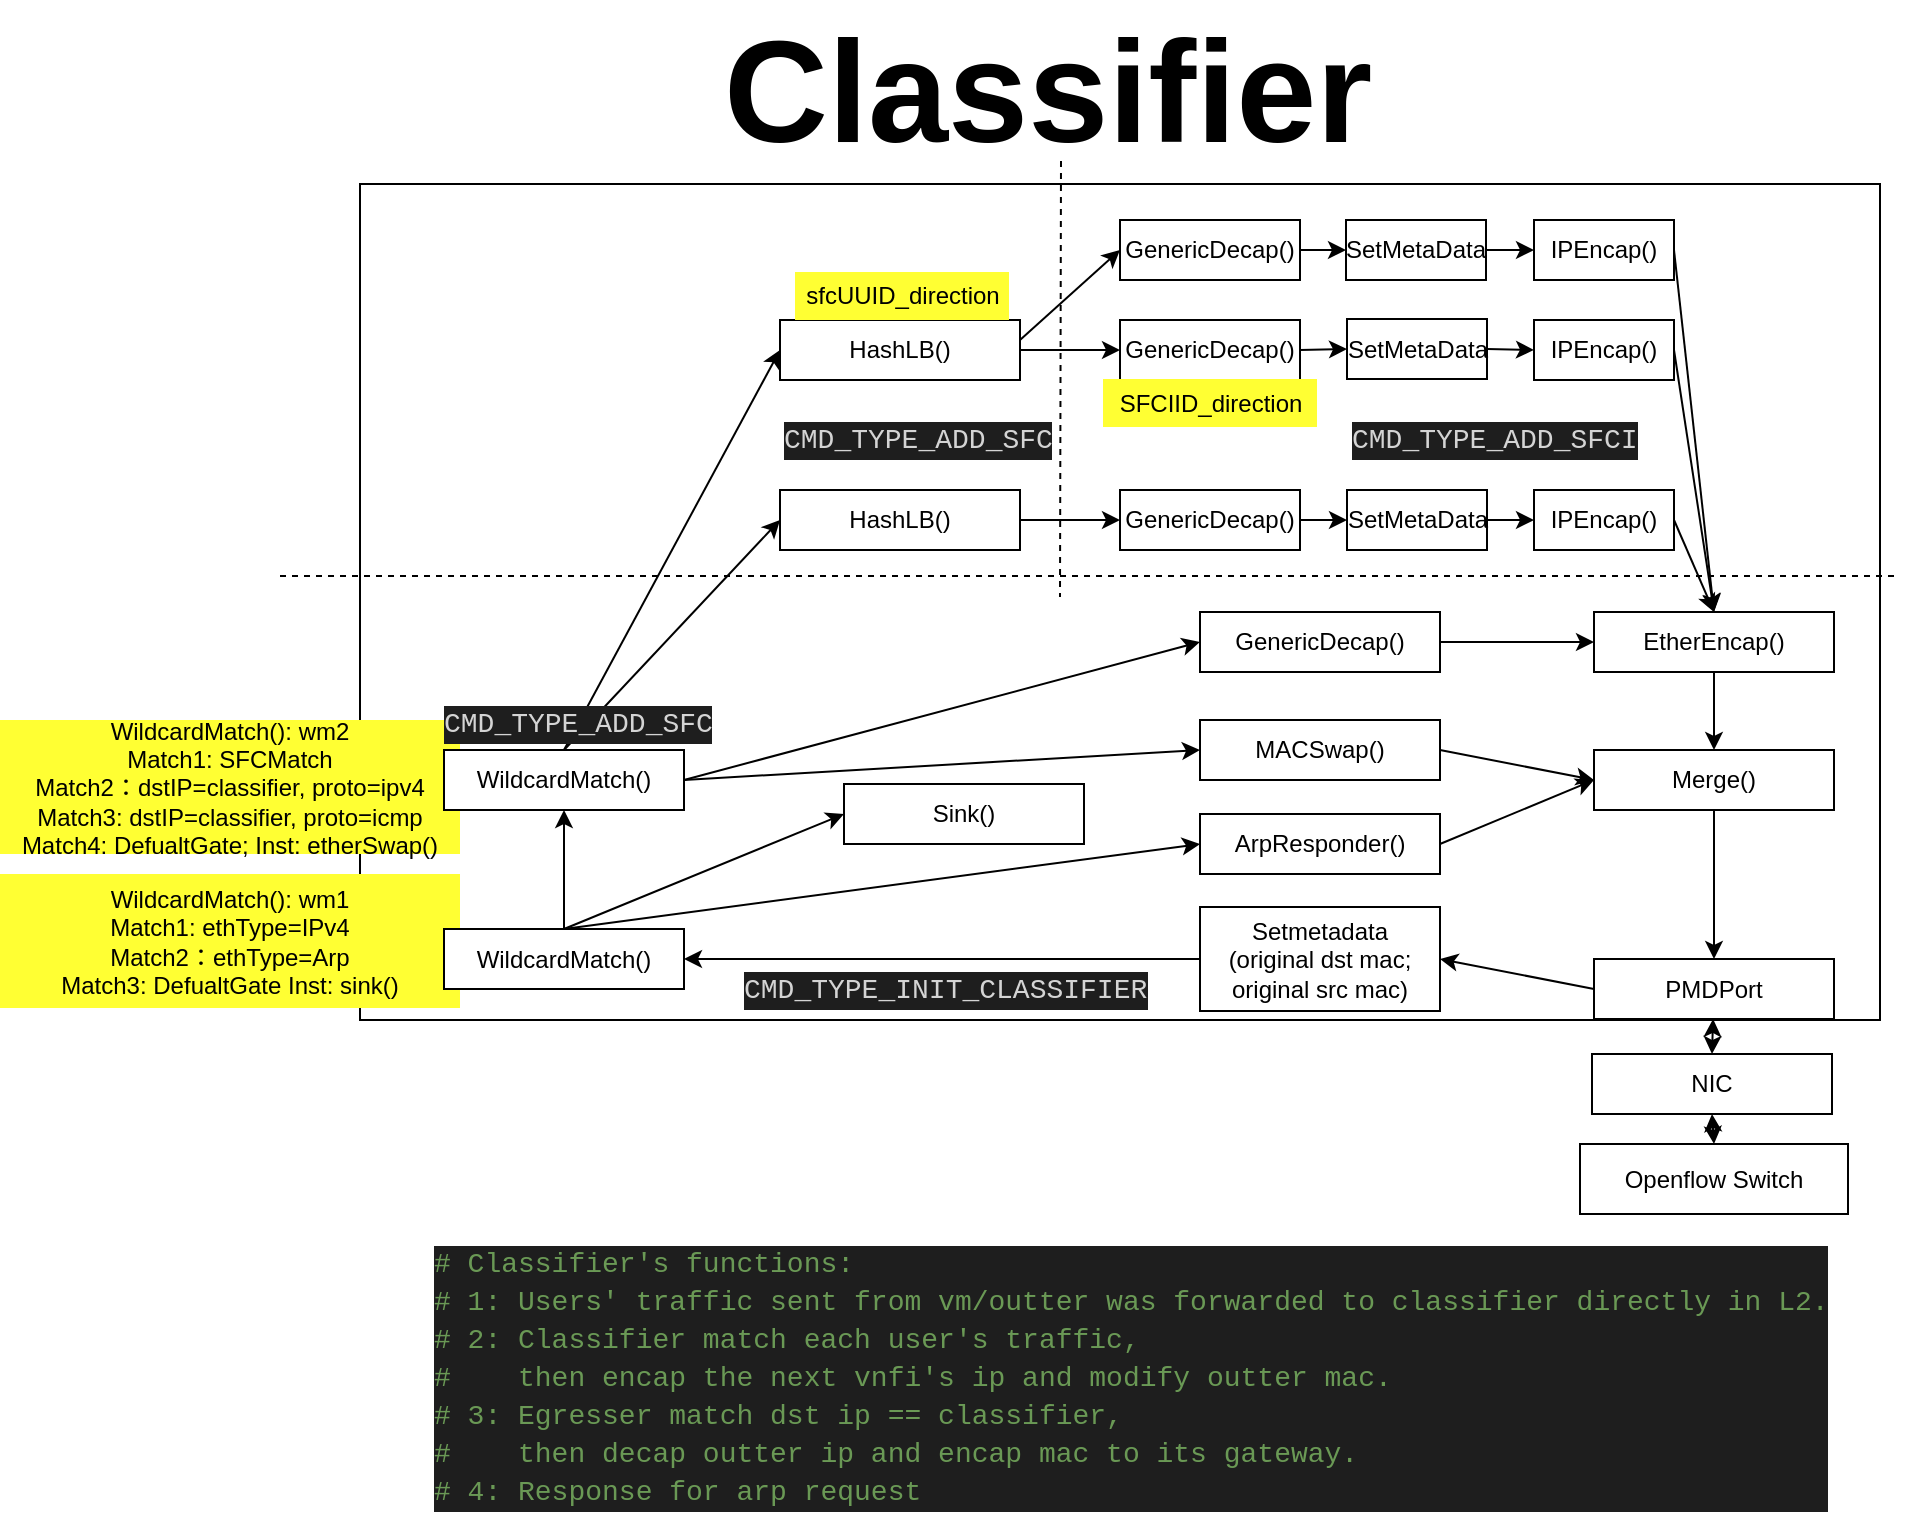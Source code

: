 <mxfile version="10.9.5" type="device"><diagram name="页-1" id="页-1"><mxGraphModel dx="977" dy="446" grid="1" gridSize="10" guides="1" tooltips="1" connect="1" arrows="1" fold="1" page="1" pageScale="1" pageWidth="827" pageHeight="1169" math="0" shadow="0"><root><mxCell id="0"/><mxCell id="1" parent="0"/><mxCell id="xbQShqGJ_ae4azPiM4kQ-2" value="" style="rounded=0;whiteSpace=wrap;html=1;" parent="1" vertex="1"><mxGeometry x="880" y="172" width="760" height="418" as="geometry"/></mxCell><mxCell id="xbQShqGJ_ae4azPiM4kQ-3" value="PMDPort" style="rounded=0;whiteSpace=wrap;html=1;" parent="1" vertex="1"><mxGeometry x="1497" y="559.5" width="120" height="30" as="geometry"/></mxCell><mxCell id="xbQShqGJ_ae4azPiM4kQ-8" value="Merge()" style="rounded=0;whiteSpace=wrap;html=1;" parent="1" vertex="1"><mxGeometry x="1497" y="455" width="120" height="30" as="geometry"/></mxCell><mxCell id="xbQShqGJ_ae4azPiM4kQ-9" value="" style="endArrow=classic;html=1;exitX=0.5;exitY=1;exitDx=0;exitDy=0;entryX=0.5;entryY=0;entryDx=0;entryDy=0;" parent="1" source="xbQShqGJ_ae4azPiM4kQ-8" target="xbQShqGJ_ae4azPiM4kQ-3" edge="1"><mxGeometry width="50" height="50" relative="1" as="geometry"><mxPoint x="1070.5" y="487.5" as="sourcePoint"/><mxPoint x="1290.5" y="367.5" as="targetPoint"/></mxGeometry></mxCell><mxCell id="MqPErqQaMQPb4wIADp1m-12" value="" style="rounded=1;orthogonalLoop=1;jettySize=auto;html=1;entryX=0;entryY=0.5;entryDx=0;entryDy=0;exitX=0.5;exitY=0;exitDx=0;exitDy=0;" parent="1" source="WzTzoTcnBK1GvFxiumAp-3" target="MqPErqQaMQPb4wIADp1m-25" edge="1"><mxGeometry relative="1" as="geometry"><mxPoint x="1053" y="381" as="sourcePoint"/></mxGeometry></mxCell><mxCell id="MqPErqQaMQPb4wIADp1m-11" value="&lt;div style=&quot;text-align: left&quot;&gt;IPEncap()&lt;br&gt;&lt;/div&gt;" style="rounded=0;whiteSpace=wrap;html=1;" parent="1" vertex="1"><mxGeometry x="1467" y="325" width="70" height="30" as="geometry"/></mxCell><mxCell id="xbQShqGJ_ae4azPiM4kQ-19" value="" style="endArrow=classic;startArrow=classic;html=1;exitX=0.5;exitY=0;exitDx=0;exitDy=0;" parent="1" source="xbQShqGJ_ae4azPiM4kQ-24" target="xbQShqGJ_ae4azPiM4kQ-3" edge="1"><mxGeometry width="50" height="50" relative="1" as="geometry"><mxPoint x="1288" y="672" as="sourcePoint"/><mxPoint x="1328" y="712" as="targetPoint"/></mxGeometry></mxCell><mxCell id="xbQShqGJ_ae4azPiM4kQ-24" value="NIC" style="rounded=0;whiteSpace=wrap;html=1;" parent="1" vertex="1"><mxGeometry x="1496" y="607" width="120" height="30" as="geometry"/></mxCell><mxCell id="xbQShqGJ_ae4azPiM4kQ-46" value="Openflow Switch" style="rounded=0;whiteSpace=wrap;html=1;" parent="1" vertex="1"><mxGeometry x="1490" y="652" width="134" height="35" as="geometry"/></mxCell><mxCell id="xbQShqGJ_ae4azPiM4kQ-47" value="" style="endArrow=classic;startArrow=classic;html=1;entryX=0.5;entryY=0;entryDx=0;entryDy=0;exitX=0.5;exitY=1;exitDx=0;exitDy=0;" parent="1" source="xbQShqGJ_ae4azPiM4kQ-24" target="xbQShqGJ_ae4azPiM4kQ-46" edge="1"><mxGeometry width="50" height="50" relative="1" as="geometry"><mxPoint x="1357.5" y="633.5" as="sourcePoint"/><mxPoint x="1292.185" y="580" as="targetPoint"/></mxGeometry></mxCell><mxCell id="WzTzoTcnBK1GvFxiumAp-9" value="" style="endArrow=classic;html=1;entryX=1;entryY=0.5;entryDx=0;entryDy=0;exitX=0;exitY=0.5;exitDx=0;exitDy=0;" parent="1" source="xbQShqGJ_ae4azPiM4kQ-3" target="eaVA7gbAcbVPM9aS8gXA-2" edge="1"><mxGeometry width="50" height="50" relative="1" as="geometry"><mxPoint x="1039" y="425.5" as="sourcePoint"/><mxPoint x="1420" y="545" as="targetPoint"/></mxGeometry></mxCell><mxCell id="WzTzoTcnBK1GvFxiumAp-11" value="ArpResponder()" style="rounded=0;whiteSpace=wrap;html=1;" parent="1" vertex="1"><mxGeometry x="1300" y="487" width="120" height="30" as="geometry"/></mxCell><mxCell id="WzTzoTcnBK1GvFxiumAp-12" value="" style="endArrow=classic;html=1;entryX=0;entryY=0.5;entryDx=0;entryDy=0;exitX=0.5;exitY=0;exitDx=0;exitDy=0;" parent="1" source="eaVA7gbAcbVPM9aS8gXA-4" target="WzTzoTcnBK1GvFxiumAp-11" edge="1"><mxGeometry width="50" height="50" relative="1" as="geometry"><mxPoint x="992" y="483.5" as="sourcePoint"/><mxPoint x="992" y="337.5" as="targetPoint"/></mxGeometry></mxCell><mxCell id="WzTzoTcnBK1GvFxiumAp-25" value="" style="endArrow=classic;html=1;exitX=1;exitY=0.5;exitDx=0;exitDy=0;entryX=0;entryY=0.5;entryDx=0;entryDy=0;" parent="1" source="4ashn5n-ykzuis5EDAIw-9" target="xbQShqGJ_ae4azPiM4kQ-8" edge="1"><mxGeometry width="50" height="50" relative="1" as="geometry"><mxPoint x="982" y="354" as="sourcePoint"/><mxPoint x="961" y="127.5" as="targetPoint"/></mxGeometry></mxCell><mxCell id="7NcUU4QF5oZ-_NwRikhZ-2" value="" style="endArrow=classic;html=1;entryX=0;entryY=0.5;entryDx=0;entryDy=0;exitX=1;exitY=0.5;exitDx=0;exitDy=0;" parent="1" source="WzTzoTcnBK1GvFxiumAp-11" target="xbQShqGJ_ae4azPiM4kQ-8" edge="1"><mxGeometry width="50" height="50" relative="1" as="geometry"><mxPoint x="1052" y="499" as="sourcePoint"/><mxPoint x="1078" y="470" as="targetPoint"/></mxGeometry></mxCell><mxCell id="7NcUU4QF5oZ-_NwRikhZ-3" value="GenericDecap()" style="rounded=0;whiteSpace=wrap;html=1;" parent="1" vertex="1"><mxGeometry x="1300" y="386" width="120" height="30" as="geometry"/></mxCell><mxCell id="7NcUU4QF5oZ-_NwRikhZ-4" value="" style="endArrow=classic;html=1;entryX=0;entryY=0.5;entryDx=0;entryDy=0;exitX=1;exitY=0.5;exitDx=0;exitDy=0;" parent="1" source="WzTzoTcnBK1GvFxiumAp-3" target="7NcUU4QF5oZ-_NwRikhZ-3" edge="1"><mxGeometry width="50" height="50" relative="1" as="geometry"><mxPoint x="1050" y="483" as="sourcePoint"/><mxPoint x="1110" y="485" as="targetPoint"/></mxGeometry></mxCell><mxCell id="MqPErqQaMQPb4wIADp1m-5" value="EtherEncap()" style="rounded=0;whiteSpace=wrap;html=1;" parent="1" vertex="1"><mxGeometry x="1497" y="386" width="120" height="30" as="geometry"/></mxCell><mxCell id="MqPErqQaMQPb4wIADp1m-6" value="" style="endArrow=classic;html=1;entryX=0;entryY=0.5;entryDx=0;entryDy=0;exitX=1;exitY=0.5;exitDx=0;exitDy=0;" parent="1" source="7NcUU4QF5oZ-_NwRikhZ-3" target="MqPErqQaMQPb4wIADp1m-5" edge="1"><mxGeometry width="50" height="50" relative="1" as="geometry"><mxPoint x="1052" y="499" as="sourcePoint"/><mxPoint x="1190" y="391" as="targetPoint"/></mxGeometry></mxCell><mxCell id="MqPErqQaMQPb4wIADp1m-7" value="" style="endArrow=classic;html=1;entryX=0.5;entryY=0;entryDx=0;entryDy=0;exitX=0.5;exitY=1;exitDx=0;exitDy=0;" parent="1" source="MqPErqQaMQPb4wIADp1m-5" target="xbQShqGJ_ae4azPiM4kQ-8" edge="1"><mxGeometry width="50" height="50" relative="1" as="geometry"><mxPoint x="1310" y="391" as="sourcePoint"/><mxPoint x="1370" y="391" as="targetPoint"/></mxGeometry></mxCell><mxCell id="MqPErqQaMQPb4wIADp1m-8" value="Sink()" style="rounded=0;whiteSpace=wrap;html=1;" parent="1" vertex="1"><mxGeometry x="1122" y="472" width="120" height="30" as="geometry"/></mxCell><mxCell id="MqPErqQaMQPb4wIADp1m-19" value="HashLB()" style="rounded=0;whiteSpace=wrap;html=1;" parent="1" vertex="1"><mxGeometry x="1090" y="240" width="120" height="30" as="geometry"/></mxCell><mxCell id="MqPErqQaMQPb4wIADp1m-15" value="&lt;div style=&quot;text-align: left&quot;&gt;IPEncap()&lt;br&gt;&lt;/div&gt;" style="rounded=0;whiteSpace=wrap;html=1;" parent="1" vertex="1"><mxGeometry x="1467" y="240" width="70" height="30" as="geometry"/></mxCell><mxCell id="MqPErqQaMQPb4wIADp1m-16" value="" style="rounded=1;orthogonalLoop=1;jettySize=auto;html=1;entryX=0;entryY=0.5;entryDx=0;entryDy=0;exitX=0.5;exitY=0;exitDx=0;exitDy=0;" parent="1" source="WzTzoTcnBK1GvFxiumAp-3" target="MqPErqQaMQPb4wIADp1m-19" edge="1"><mxGeometry relative="1" as="geometry"><mxPoint x="1053" y="381" as="sourcePoint"/><mxPoint x="992" y="286.5" as="targetPoint"/></mxGeometry></mxCell><mxCell id="MqPErqQaMQPb4wIADp1m-17" value="" style="rounded=1;orthogonalLoop=1;jettySize=auto;html=1;entryX=0.5;entryY=0;entryDx=0;entryDy=0;exitX=1;exitY=0.5;exitDx=0;exitDy=0;" parent="1" source="MqPErqQaMQPb4wIADp1m-11" target="MqPErqQaMQPb4wIADp1m-5" edge="1"><mxGeometry relative="1" as="geometry"><mxPoint x="1052" y="367.976" as="sourcePoint"/><mxPoint x="1180" y="345.524" as="targetPoint"/></mxGeometry></mxCell><mxCell id="MqPErqQaMQPb4wIADp1m-18" value="" style="rounded=1;orthogonalLoop=1;jettySize=auto;html=1;entryX=0.5;entryY=0;entryDx=0;entryDy=0;exitX=1;exitY=0.5;exitDx=0;exitDy=0;" parent="1" source="MqPErqQaMQPb4wIADp1m-15" target="MqPErqQaMQPb4wIADp1m-5" edge="1"><mxGeometry relative="1" as="geometry"><mxPoint x="1300" y="335" as="sourcePoint"/><mxPoint x="1567" y="440" as="targetPoint"/></mxGeometry></mxCell><mxCell id="MqPErqQaMQPb4wIADp1m-22" value="&lt;div style=&quot;text-align: left&quot;&gt;IPEncap()&lt;br&gt;&lt;/div&gt;" style="rounded=0;whiteSpace=wrap;html=1;" parent="1" vertex="1"><mxGeometry x="1467" y="190" width="70" height="30" as="geometry"/></mxCell><mxCell id="MqPErqQaMQPb4wIADp1m-23" value="" style="rounded=1;orthogonalLoop=1;jettySize=auto;html=1;entryX=0;entryY=0.5;entryDx=0;entryDy=0;" parent="1" source="4ashn5n-ykzuis5EDAIw-6" target="MqPErqQaMQPb4wIADp1m-22" edge="1"><mxGeometry relative="1" as="geometry"><mxPoint x="1210" y="250" as="sourcePoint"/><mxPoint x="1100" y="265" as="targetPoint"/></mxGeometry></mxCell><mxCell id="MqPErqQaMQPb4wIADp1m-24" value="" style="rounded=1;orthogonalLoop=1;jettySize=auto;html=1;exitX=1;exitY=0.5;exitDx=0;exitDy=0;entryX=0;entryY=0.5;entryDx=0;entryDy=0;" parent="1" source="_9mAQBurSplOw-iscjlF-9" target="4ashn5n-ykzuis5EDAIw-4" edge="1"><mxGeometry relative="1" as="geometry"><mxPoint x="1220" y="260" as="sourcePoint"/><mxPoint x="1300" y="215" as="targetPoint"/></mxGeometry></mxCell><mxCell id="MqPErqQaMQPb4wIADp1m-25" value="HashLB()" style="rounded=0;whiteSpace=wrap;html=1;" parent="1" vertex="1"><mxGeometry x="1090" y="325" width="120" height="30" as="geometry"/></mxCell><mxCell id="MqPErqQaMQPb4wIADp1m-26" value="" style="rounded=1;orthogonalLoop=1;jettySize=auto;html=1;exitX=1;exitY=0.5;exitDx=0;exitDy=0;" parent="1" source="4ashn5n-ykzuis5EDAIw-2" target="MqPErqQaMQPb4wIADp1m-11" edge="1"><mxGeometry relative="1" as="geometry"><mxPoint x="1230" y="340" as="sourcePoint"/><mxPoint x="1116" y="350" as="targetPoint"/></mxGeometry></mxCell><mxCell id="MqPErqQaMQPb4wIADp1m-27" value="" style="rounded=1;orthogonalLoop=1;jettySize=auto;html=1;entryX=0.5;entryY=0;entryDx=0;entryDy=0;exitX=1;exitY=0.5;exitDx=0;exitDy=0;" parent="1" source="MqPErqQaMQPb4wIADp1m-22" target="MqPErqQaMQPb4wIADp1m-5" edge="1"><mxGeometry relative="1" as="geometry"><mxPoint x="1420" y="272" as="sourcePoint"/><mxPoint x="1567" y="440" as="targetPoint"/></mxGeometry></mxCell><mxCell id="MqPErqQaMQPb4wIADp1m-28" value="" style="endArrow=none;dashed=1;html=1;" parent="1" edge="1"><mxGeometry width="50" height="50" relative="1" as="geometry"><mxPoint x="840" y="368" as="sourcePoint"/><mxPoint x="1650" y="368" as="targetPoint"/></mxGeometry></mxCell><mxCell id="MqPErqQaMQPb4wIADp1m-30" value="" style="endArrow=none;dashed=1;html=1;" parent="1" edge="1"><mxGeometry width="50" height="50" relative="1" as="geometry"><mxPoint x="1230.5" y="160.5" as="sourcePoint"/><mxPoint x="1230" y="378.5" as="targetPoint"/></mxGeometry></mxCell><mxCell id="CKxfg2RsrbhRUyF5owSg-2" value="&lt;div style=&quot;color: rgb(212 , 212 , 212) ; background-color: rgb(30 , 30 , 30) ; font-family: &amp;#34;consolas&amp;#34; , &amp;#34;courier new&amp;#34; , monospace ; font-size: 14px ; line-height: 19px ; white-space: pre&quot;&gt;CMD_TYPE_INIT_CLASSIFIER&lt;/div&gt;" style="text;html=1;resizable=0;points=[];autosize=1;align=left;verticalAlign=top;spacingTop=-4;" parent="1" vertex="1"><mxGeometry x="1070" y="562.5" width="200" height="20" as="geometry"/></mxCell><mxCell id="CKxfg2RsrbhRUyF5owSg-3" value="&lt;div style=&quot;color: rgb(212 , 212 , 212) ; background-color: rgb(30 , 30 , 30) ; font-family: &amp;#34;consolas&amp;#34; , &amp;#34;courier new&amp;#34; , monospace ; font-size: 14px ; line-height: 19px ; white-space: pre&quot;&gt;CMD_TYPE_ADD_SFCI&lt;/div&gt;" style="text;html=1;resizable=0;points=[];autosize=1;align=left;verticalAlign=top;spacingTop=-4;" parent="1" vertex="1"><mxGeometry x="1373.5" y="287.5" width="150" height="20" as="geometry"/></mxCell><mxCell id="CKxfg2RsrbhRUyF5owSg-5" value="&lt;b&gt;&lt;font style=&quot;font-size: 72px&quot;&gt;Classifier&lt;/font&gt;&lt;/b&gt;" style="text;html=1;resizable=0;points=[];autosize=1;align=left;verticalAlign=top;spacingTop=-4;" parent="1" vertex="1"><mxGeometry x="1060" y="80" width="340" height="40" as="geometry"/></mxCell><mxCell id="CKxfg2RsrbhRUyF5owSg-6" value="&lt;span style=&quot;text-align: left ; white-space: nowrap&quot;&gt;WildcardMatch(): wm1&lt;br&gt;&lt;/span&gt;&lt;span style=&quot;text-align: left ; white-space: nowrap&quot;&gt;Match1: ethType=IPv4&lt;/span&gt;&lt;span style=&quot;text-align: left ; white-space: nowrap&quot;&gt;&lt;br&gt;Match2：ethType=Arp&lt;br&gt;Match3: DefualtGate Inst: sink()&lt;br&gt;&lt;/span&gt;" style="text;html=1;strokeColor=none;fillColor=#FFFF33;align=center;verticalAlign=middle;whiteSpace=wrap;rounded=0;" parent="1" vertex="1"><mxGeometry x="700" y="517" width="230" height="67" as="geometry"/></mxCell><mxCell id="CKxfg2RsrbhRUyF5owSg-7" value="&lt;div style=&quot;color: rgb(212 , 212 , 212) ; background-color: rgb(30 , 30 , 30) ; font-family: &amp;#34;consolas&amp;#34; , &amp;#34;courier new&amp;#34; , monospace ; font-size: 14px ; line-height: 19px ; white-space: pre&quot;&gt;CMD_TYPE_ADD_SFC&lt;/div&gt;" style="text;html=1;resizable=0;points=[];autosize=1;align=left;verticalAlign=top;spacingTop=-4;" parent="1" vertex="1"><mxGeometry x="1090" y="287.5" width="140" height="20" as="geometry"/></mxCell><mxCell id="CKxfg2RsrbhRUyF5owSg-8" value="&lt;span style=&quot;text-align: left ; white-space: nowrap&quot;&gt;sfcUUID_direction&lt;br&gt;&lt;/span&gt;" style="text;html=1;strokeColor=none;fillColor=#FFFF33;align=center;verticalAlign=middle;whiteSpace=wrap;rounded=0;" parent="1" vertex="1"><mxGeometry x="1097.5" y="216" width="107" height="24" as="geometry"/></mxCell><mxCell id="_9mAQBurSplOw-iscjlF-7" value="GenericDecap()" style="rounded=0;whiteSpace=wrap;html=1;" parent="1" vertex="1"><mxGeometry x="1260" y="325" width="90" height="30" as="geometry"/></mxCell><mxCell id="_9mAQBurSplOw-iscjlF-8" value="" style="rounded=1;orthogonalLoop=1;jettySize=auto;html=1;exitX=1;exitY=0.5;exitDx=0;exitDy=0;" parent="1" source="MqPErqQaMQPb4wIADp1m-25" target="_9mAQBurSplOw-iscjlF-7" edge="1"><mxGeometry relative="1" as="geometry"><mxPoint x="1210" y="340" as="sourcePoint"/><mxPoint x="1390" y="340" as="targetPoint"/></mxGeometry></mxCell><mxCell id="_9mAQBurSplOw-iscjlF-9" value="GenericDecap()" style="rounded=0;whiteSpace=wrap;html=1;" parent="1" vertex="1"><mxGeometry x="1260" y="240" width="90" height="30" as="geometry"/></mxCell><mxCell id="_9mAQBurSplOw-iscjlF-10" value="GenericDecap()" style="rounded=0;whiteSpace=wrap;html=1;" parent="1" vertex="1"><mxGeometry x="1260" y="190" width="90" height="30" as="geometry"/></mxCell><mxCell id="_9mAQBurSplOw-iscjlF-11" value="" style="rounded=1;orthogonalLoop=1;jettySize=auto;html=1;entryX=0;entryY=0.5;entryDx=0;entryDy=0;" parent="1" target="_9mAQBurSplOw-iscjlF-10" edge="1"><mxGeometry relative="1" as="geometry"><mxPoint x="1210" y="250" as="sourcePoint"/><mxPoint x="1400" y="205" as="targetPoint"/></mxGeometry></mxCell><mxCell id="_9mAQBurSplOw-iscjlF-12" value="" style="rounded=1;orthogonalLoop=1;jettySize=auto;html=1;exitX=1;exitY=0.5;exitDx=0;exitDy=0;" parent="1" source="MqPErqQaMQPb4wIADp1m-19" target="_9mAQBurSplOw-iscjlF-9" edge="1"><mxGeometry relative="1" as="geometry"><mxPoint x="1220" y="265" as="sourcePoint"/><mxPoint x="1410" y="264.62" as="targetPoint"/></mxGeometry></mxCell><mxCell id="_9mAQBurSplOw-iscjlF-14" value="" style="endArrow=classic;html=1;entryX=1;entryY=0.5;entryDx=0;entryDy=0;exitX=0;exitY=0.5;exitDx=0;exitDy=0;" parent="1" source="eaVA7gbAcbVPM9aS8gXA-2" target="eaVA7gbAcbVPM9aS8gXA-4" edge="1"><mxGeometry width="50" height="50" relative="1" as="geometry"><mxPoint x="1507" y="625" as="sourcePoint"/><mxPoint x="1350" y="585" as="targetPoint"/></mxGeometry></mxCell><mxCell id="eaVA7gbAcbVPM9aS8gXA-2" value="Setmetadata&lt;br&gt;(original dst mac;&lt;br&gt;original src mac)" style="rounded=0;whiteSpace=wrap;html=1;" parent="1" vertex="1"><mxGeometry x="1300" y="533.5" width="120" height="52" as="geometry"/></mxCell><mxCell id="eaVA7gbAcbVPM9aS8gXA-4" value="&lt;span style=&quot;text-align: left ; white-space: nowrap&quot;&gt;WildcardMatch()&lt;/span&gt;" style="rounded=0;whiteSpace=wrap;html=1;" parent="1" vertex="1"><mxGeometry x="922" y="544.5" width="120" height="30" as="geometry"/></mxCell><mxCell id="eaVA7gbAcbVPM9aS8gXA-5" value="" style="endArrow=classic;html=1;entryX=0.5;entryY=1;entryDx=0;entryDy=0;exitX=0.5;exitY=0;exitDx=0;exitDy=0;" parent="1" source="eaVA7gbAcbVPM9aS8gXA-4" target="WzTzoTcnBK1GvFxiumAp-3" edge="1"><mxGeometry width="50" height="50" relative="1" as="geometry"><mxPoint x="1022" y="540" as="sourcePoint"/><mxPoint x="1310" y="480" as="targetPoint"/></mxGeometry></mxCell><mxCell id="eaVA7gbAcbVPM9aS8gXA-6" value="" style="endArrow=classic;html=1;entryX=0;entryY=0.5;entryDx=0;entryDy=0;exitX=0.5;exitY=0;exitDx=0;exitDy=0;" parent="1" source="eaVA7gbAcbVPM9aS8gXA-4" target="MqPErqQaMQPb4wIADp1m-8" edge="1"><mxGeometry width="50" height="50" relative="1" as="geometry"><mxPoint x="992" y="540" as="sourcePoint"/><mxPoint x="992" y="495" as="targetPoint"/></mxGeometry></mxCell><mxCell id="eaVA7gbAcbVPM9aS8gXA-7" value="&lt;span style=&quot;text-align: left ; white-space: nowrap&quot;&gt;WildcardMatch(): wm2&lt;br&gt;&lt;/span&gt;&lt;span style=&quot;text-align: left ; white-space: nowrap&quot;&gt;Match1: SFCMatch&lt;/span&gt;&lt;span style=&quot;text-align: left ; white-space: nowrap&quot;&gt;&lt;br&gt;Match2：dstIP=classifier, proto=ipv4&lt;br&gt;Match3: dstIP=classifier, proto=icmp&lt;br&gt;Match4: DefualtGate; Inst: etherSwap()&lt;br&gt;&lt;/span&gt;" style="text;html=1;strokeColor=none;fillColor=#FFFF33;align=center;verticalAlign=middle;whiteSpace=wrap;rounded=0;" parent="1" vertex="1"><mxGeometry x="700" y="440" width="230" height="67" as="geometry"/></mxCell><mxCell id="WzTzoTcnBK1GvFxiumAp-3" value="&lt;span style=&quot;text-align: left ; white-space: nowrap&quot;&gt;WildcardMatch()&lt;/span&gt;" style="rounded=0;whiteSpace=wrap;html=1;" parent="1" vertex="1"><mxGeometry x="922" y="455" width="120" height="30" as="geometry"/></mxCell><mxCell id="4ashn5n-ykzuis5EDAIw-2" value="&lt;div style=&quot;text-align: left&quot;&gt;SetMetaData&lt;br&gt;&lt;/div&gt;" style="rounded=0;whiteSpace=wrap;html=1;" vertex="1" parent="1"><mxGeometry x="1373.5" y="325" width="70" height="30" as="geometry"/></mxCell><mxCell id="4ashn5n-ykzuis5EDAIw-3" value="" style="rounded=1;orthogonalLoop=1;jettySize=auto;html=1;exitX=1;exitY=0.5;exitDx=0;exitDy=0;" edge="1" parent="1" source="_9mAQBurSplOw-iscjlF-7" target="4ashn5n-ykzuis5EDAIw-2"><mxGeometry relative="1" as="geometry"><mxPoint x="1350" y="340" as="sourcePoint"/><mxPoint x="1450" y="340" as="targetPoint"/></mxGeometry></mxCell><mxCell id="4ashn5n-ykzuis5EDAIw-4" value="&lt;div style=&quot;text-align: left&quot;&gt;SetMetaData&lt;br&gt;&lt;/div&gt;" style="rounded=0;whiteSpace=wrap;html=1;" vertex="1" parent="1"><mxGeometry x="1373.5" y="239.5" width="70" height="30" as="geometry"/></mxCell><mxCell id="4ashn5n-ykzuis5EDAIw-5" value="" style="rounded=1;orthogonalLoop=1;jettySize=auto;html=1;exitX=1;exitY=0.5;exitDx=0;exitDy=0;entryX=0;entryY=0.5;entryDx=0;entryDy=0;" edge="1" parent="1" source="4ashn5n-ykzuis5EDAIw-4" target="MqPErqQaMQPb4wIADp1m-15"><mxGeometry relative="1" as="geometry"><mxPoint x="1360" y="265" as="sourcePoint"/><mxPoint x="1384" y="265" as="targetPoint"/></mxGeometry></mxCell><mxCell id="4ashn5n-ykzuis5EDAIw-6" value="&lt;div style=&quot;text-align: left&quot;&gt;SetMetaData&lt;br&gt;&lt;/div&gt;" style="rounded=0;whiteSpace=wrap;html=1;" vertex="1" parent="1"><mxGeometry x="1373" y="190" width="70" height="30" as="geometry"/></mxCell><mxCell id="4ashn5n-ykzuis5EDAIw-7" value="" style="rounded=1;orthogonalLoop=1;jettySize=auto;html=1;entryX=0;entryY=0.5;entryDx=0;entryDy=0;" edge="1" parent="1" source="_9mAQBurSplOw-iscjlF-10" target="4ashn5n-ykzuis5EDAIw-6"><mxGeometry relative="1" as="geometry"><mxPoint x="1350" y="205" as="sourcePoint"/><mxPoint x="1467" y="205" as="targetPoint"/></mxGeometry></mxCell><mxCell id="4ashn5n-ykzuis5EDAIw-9" value="MACSwap()" style="rounded=0;whiteSpace=wrap;html=1;" vertex="1" parent="1"><mxGeometry x="1300" y="440" width="120" height="30" as="geometry"/></mxCell><mxCell id="4ashn5n-ykzuis5EDAIw-11" value="" style="endArrow=classic;html=1;exitX=1;exitY=0.5;exitDx=0;exitDy=0;entryX=0;entryY=0.5;entryDx=0;entryDy=0;" edge="1" parent="1" source="WzTzoTcnBK1GvFxiumAp-3" target="4ashn5n-ykzuis5EDAIw-9"><mxGeometry width="50" height="50" relative="1" as="geometry"><mxPoint x="1042" y="470" as="sourcePoint"/><mxPoint x="1497" y="470" as="targetPoint"/></mxGeometry></mxCell><mxCell id="CKxfg2RsrbhRUyF5owSg-10" value="&lt;div style=&quot;color: rgb(212 , 212 , 212) ; background-color: rgb(30 , 30 , 30) ; font-family: &amp;#34;consolas&amp;#34; , &amp;#34;courier new&amp;#34; , monospace ; font-size: 14px ; line-height: 19px ; white-space: pre&quot;&gt;CMD_TYPE_ADD_SFC&lt;/div&gt;" style="text;html=1;resizable=0;points=[];autosize=1;align=left;verticalAlign=top;spacingTop=-4;" parent="1" vertex="1"><mxGeometry x="920" y="430" width="140" height="20" as="geometry"/></mxCell><mxCell id="4ashn5n-ykzuis5EDAIw-13" value="&lt;div style=&quot;color: rgb(212 , 212 , 212) ; background-color: rgb(30 , 30 , 30) ; font-family: &amp;#34;consolas&amp;#34; , &amp;#34;courier new&amp;#34; , monospace ; font-size: 14px ; line-height: 19px ; white-space: pre&quot;&gt;&lt;div&gt;&lt;span style=&quot;color: #6a9955&quot;&gt;#&amp;nbsp;Classifier's&amp;nbsp;functions:&lt;/span&gt;&lt;/div&gt;&lt;div&gt;&lt;span style=&quot;color: #6a9955&quot;&gt;#&amp;nbsp;1:&amp;nbsp;Users'&amp;nbsp;traffic&amp;nbsp;sent&amp;nbsp;from&amp;nbsp;vm/outter&amp;nbsp;was&amp;nbsp;forwarded&amp;nbsp;to&amp;nbsp;classifier&amp;nbsp;directly&amp;nbsp;in&amp;nbsp;L2.&lt;/span&gt;&lt;/div&gt;&lt;div&gt;&lt;span style=&quot;color: rgb(106 , 153 , 85)&quot;&gt;#&amp;nbsp;2:&amp;nbsp;Classifier&amp;nbsp;match&amp;nbsp;each&amp;nbsp;user's&amp;nbsp;traffic,&amp;nbsp;&lt;/span&gt;&lt;/div&gt;&lt;div&gt;&lt;span style=&quot;color: rgb(106 , 153 , 85)&quot;&gt;#    then&amp;nbsp;encap&amp;nbsp;the&amp;nbsp;next&amp;nbsp;vnfi's&amp;nbsp;ip&amp;nbsp;and&amp;nbsp;modify&amp;nbsp;outter&amp;nbsp;mac.&lt;/span&gt;&lt;/div&gt;&lt;div&gt;&lt;span style=&quot;color: rgb(106 , 153 , 85)&quot;&gt;# 3: Egresser match dst ip == classifier,&lt;/span&gt;&lt;/div&gt;&lt;div&gt;&lt;span style=&quot;color: rgb(106 , 153 , 85)&quot;&gt;#    then decap outter ip and encap mac to its gateway.&lt;/span&gt;&lt;/div&gt;&lt;div&gt;&lt;span style=&quot;color: rgb(106 , 153 , 85)&quot;&gt;# 4: Response for arp request&lt;/span&gt;&lt;/div&gt;&lt;/div&gt;" style="text;html=1;resizable=0;points=[];autosize=1;align=left;verticalAlign=top;spacingTop=-4;" vertex="1" parent="1"><mxGeometry x="914.5" y="700" width="650" height="130" as="geometry"/></mxCell><mxCell id="4ashn5n-ykzuis5EDAIw-14" value="&lt;span style=&quot;text-align: left ; white-space: nowrap&quot;&gt;SFCIID_direction&lt;br&gt;&lt;/span&gt;" style="text;html=1;strokeColor=none;fillColor=#FFFF33;align=center;verticalAlign=middle;whiteSpace=wrap;rounded=0;" vertex="1" parent="1"><mxGeometry x="1251.5" y="269.5" width="107" height="24" as="geometry"/></mxCell><mxCell id="2" value="连接线" parent="0"/></root></mxGraphModel></diagram></mxfile>